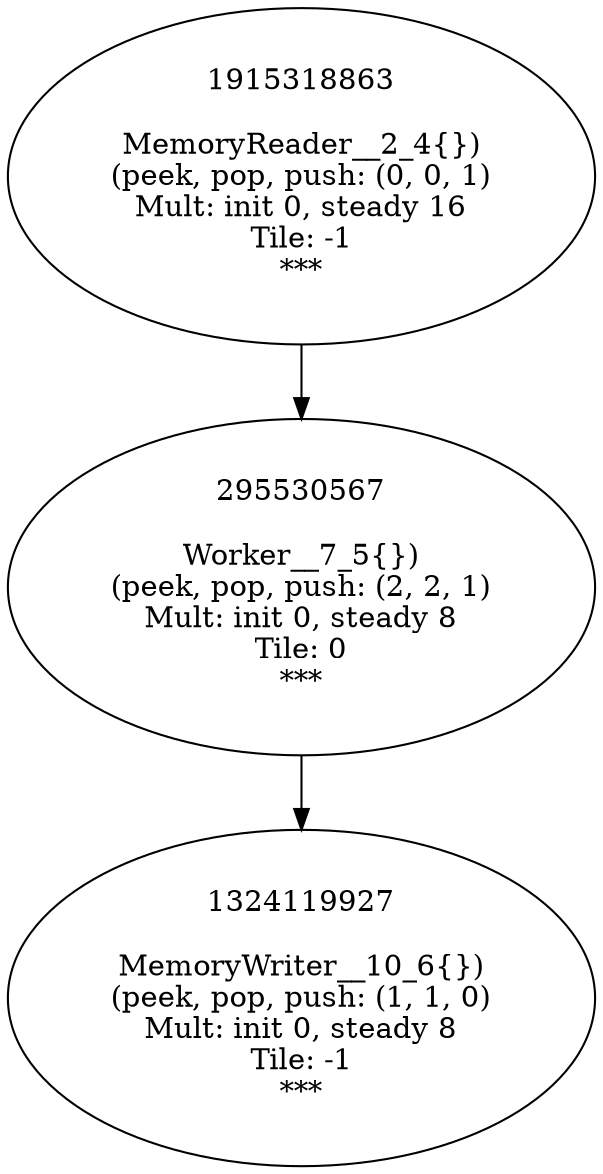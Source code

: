digraph Flattend {
size = "8, 10.5";
1915318863 [ label="1915318863\n\nMemoryReader__2_4{})\n(peek, pop, push: (0, 0, 1)\nMult: init 0, steady 16\nTile: -1\n *** " ];
1915318863 -> 295530567;
295530567 [ label="295530567\n\nWorker__7_5{})\n(peek, pop, push: (2, 2, 1)\nMult: init 0, steady 8\nTile: 0\n *** " ];
295530567 -> 1324119927;
1324119927 [ label="1324119927\n\nMemoryWriter__10_6{})\n(peek, pop, push: (1, 1, 0)\nMult: init 0, steady 8\nTile: -1\n *** " ];
}
